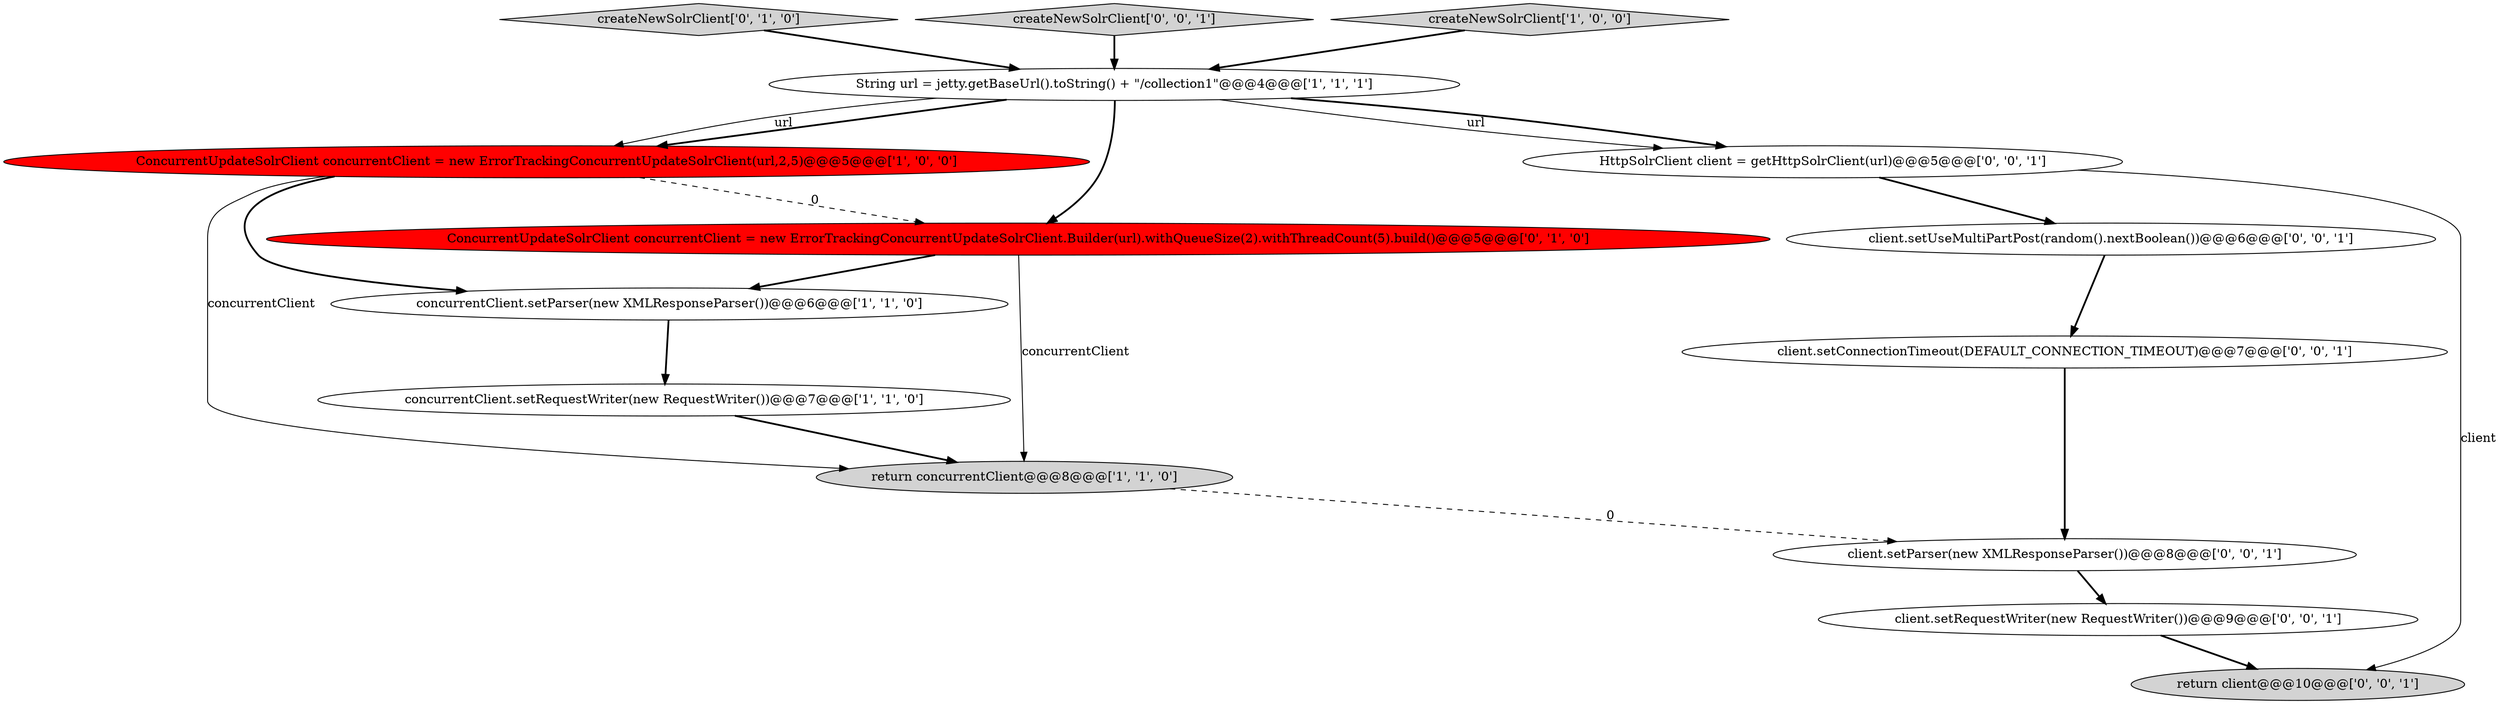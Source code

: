 digraph {
0 [style = filled, label = "concurrentClient.setParser(new XMLResponseParser())@@@6@@@['1', '1', '0']", fillcolor = white, shape = ellipse image = "AAA0AAABBB1BBB"];
10 [style = filled, label = "client.setParser(new XMLResponseParser())@@@8@@@['0', '0', '1']", fillcolor = white, shape = ellipse image = "AAA0AAABBB3BBB"];
11 [style = filled, label = "client.setRequestWriter(new RequestWriter())@@@9@@@['0', '0', '1']", fillcolor = white, shape = ellipse image = "AAA0AAABBB3BBB"];
6 [style = filled, label = "ConcurrentUpdateSolrClient concurrentClient = new ErrorTrackingConcurrentUpdateSolrClient.Builder(url).withQueueSize(2).withThreadCount(5).build()@@@5@@@['0', '1', '0']", fillcolor = red, shape = ellipse image = "AAA1AAABBB2BBB"];
2 [style = filled, label = "String url = jetty.getBaseUrl().toString() + \"/collection1\"@@@4@@@['1', '1', '1']", fillcolor = white, shape = ellipse image = "AAA0AAABBB1BBB"];
7 [style = filled, label = "createNewSolrClient['0', '1', '0']", fillcolor = lightgray, shape = diamond image = "AAA0AAABBB2BBB"];
12 [style = filled, label = "HttpSolrClient client = getHttpSolrClient(url)@@@5@@@['0', '0', '1']", fillcolor = white, shape = ellipse image = "AAA0AAABBB3BBB"];
3 [style = filled, label = "return concurrentClient@@@8@@@['1', '1', '0']", fillcolor = lightgray, shape = ellipse image = "AAA0AAABBB1BBB"];
9 [style = filled, label = "client.setConnectionTimeout(DEFAULT_CONNECTION_TIMEOUT)@@@7@@@['0', '0', '1']", fillcolor = white, shape = ellipse image = "AAA0AAABBB3BBB"];
13 [style = filled, label = "client.setUseMultiPartPost(random().nextBoolean())@@@6@@@['0', '0', '1']", fillcolor = white, shape = ellipse image = "AAA0AAABBB3BBB"];
14 [style = filled, label = "createNewSolrClient['0', '0', '1']", fillcolor = lightgray, shape = diamond image = "AAA0AAABBB3BBB"];
8 [style = filled, label = "return client@@@10@@@['0', '0', '1']", fillcolor = lightgray, shape = ellipse image = "AAA0AAABBB3BBB"];
5 [style = filled, label = "createNewSolrClient['1', '0', '0']", fillcolor = lightgray, shape = diamond image = "AAA0AAABBB1BBB"];
1 [style = filled, label = "ConcurrentUpdateSolrClient concurrentClient = new ErrorTrackingConcurrentUpdateSolrClient(url,2,5)@@@5@@@['1', '0', '0']", fillcolor = red, shape = ellipse image = "AAA1AAABBB1BBB"];
4 [style = filled, label = "concurrentClient.setRequestWriter(new RequestWriter())@@@7@@@['1', '1', '0']", fillcolor = white, shape = ellipse image = "AAA0AAABBB1BBB"];
4->3 [style = bold, label=""];
2->6 [style = bold, label=""];
2->1 [style = bold, label=""];
6->0 [style = bold, label=""];
12->8 [style = solid, label="client"];
1->0 [style = bold, label=""];
9->10 [style = bold, label=""];
2->12 [style = bold, label=""];
12->13 [style = bold, label=""];
5->2 [style = bold, label=""];
1->3 [style = solid, label="concurrentClient"];
0->4 [style = bold, label=""];
7->2 [style = bold, label=""];
1->6 [style = dashed, label="0"];
6->3 [style = solid, label="concurrentClient"];
2->1 [style = solid, label="url"];
11->8 [style = bold, label=""];
14->2 [style = bold, label=""];
3->10 [style = dashed, label="0"];
13->9 [style = bold, label=""];
2->12 [style = solid, label="url"];
10->11 [style = bold, label=""];
}
